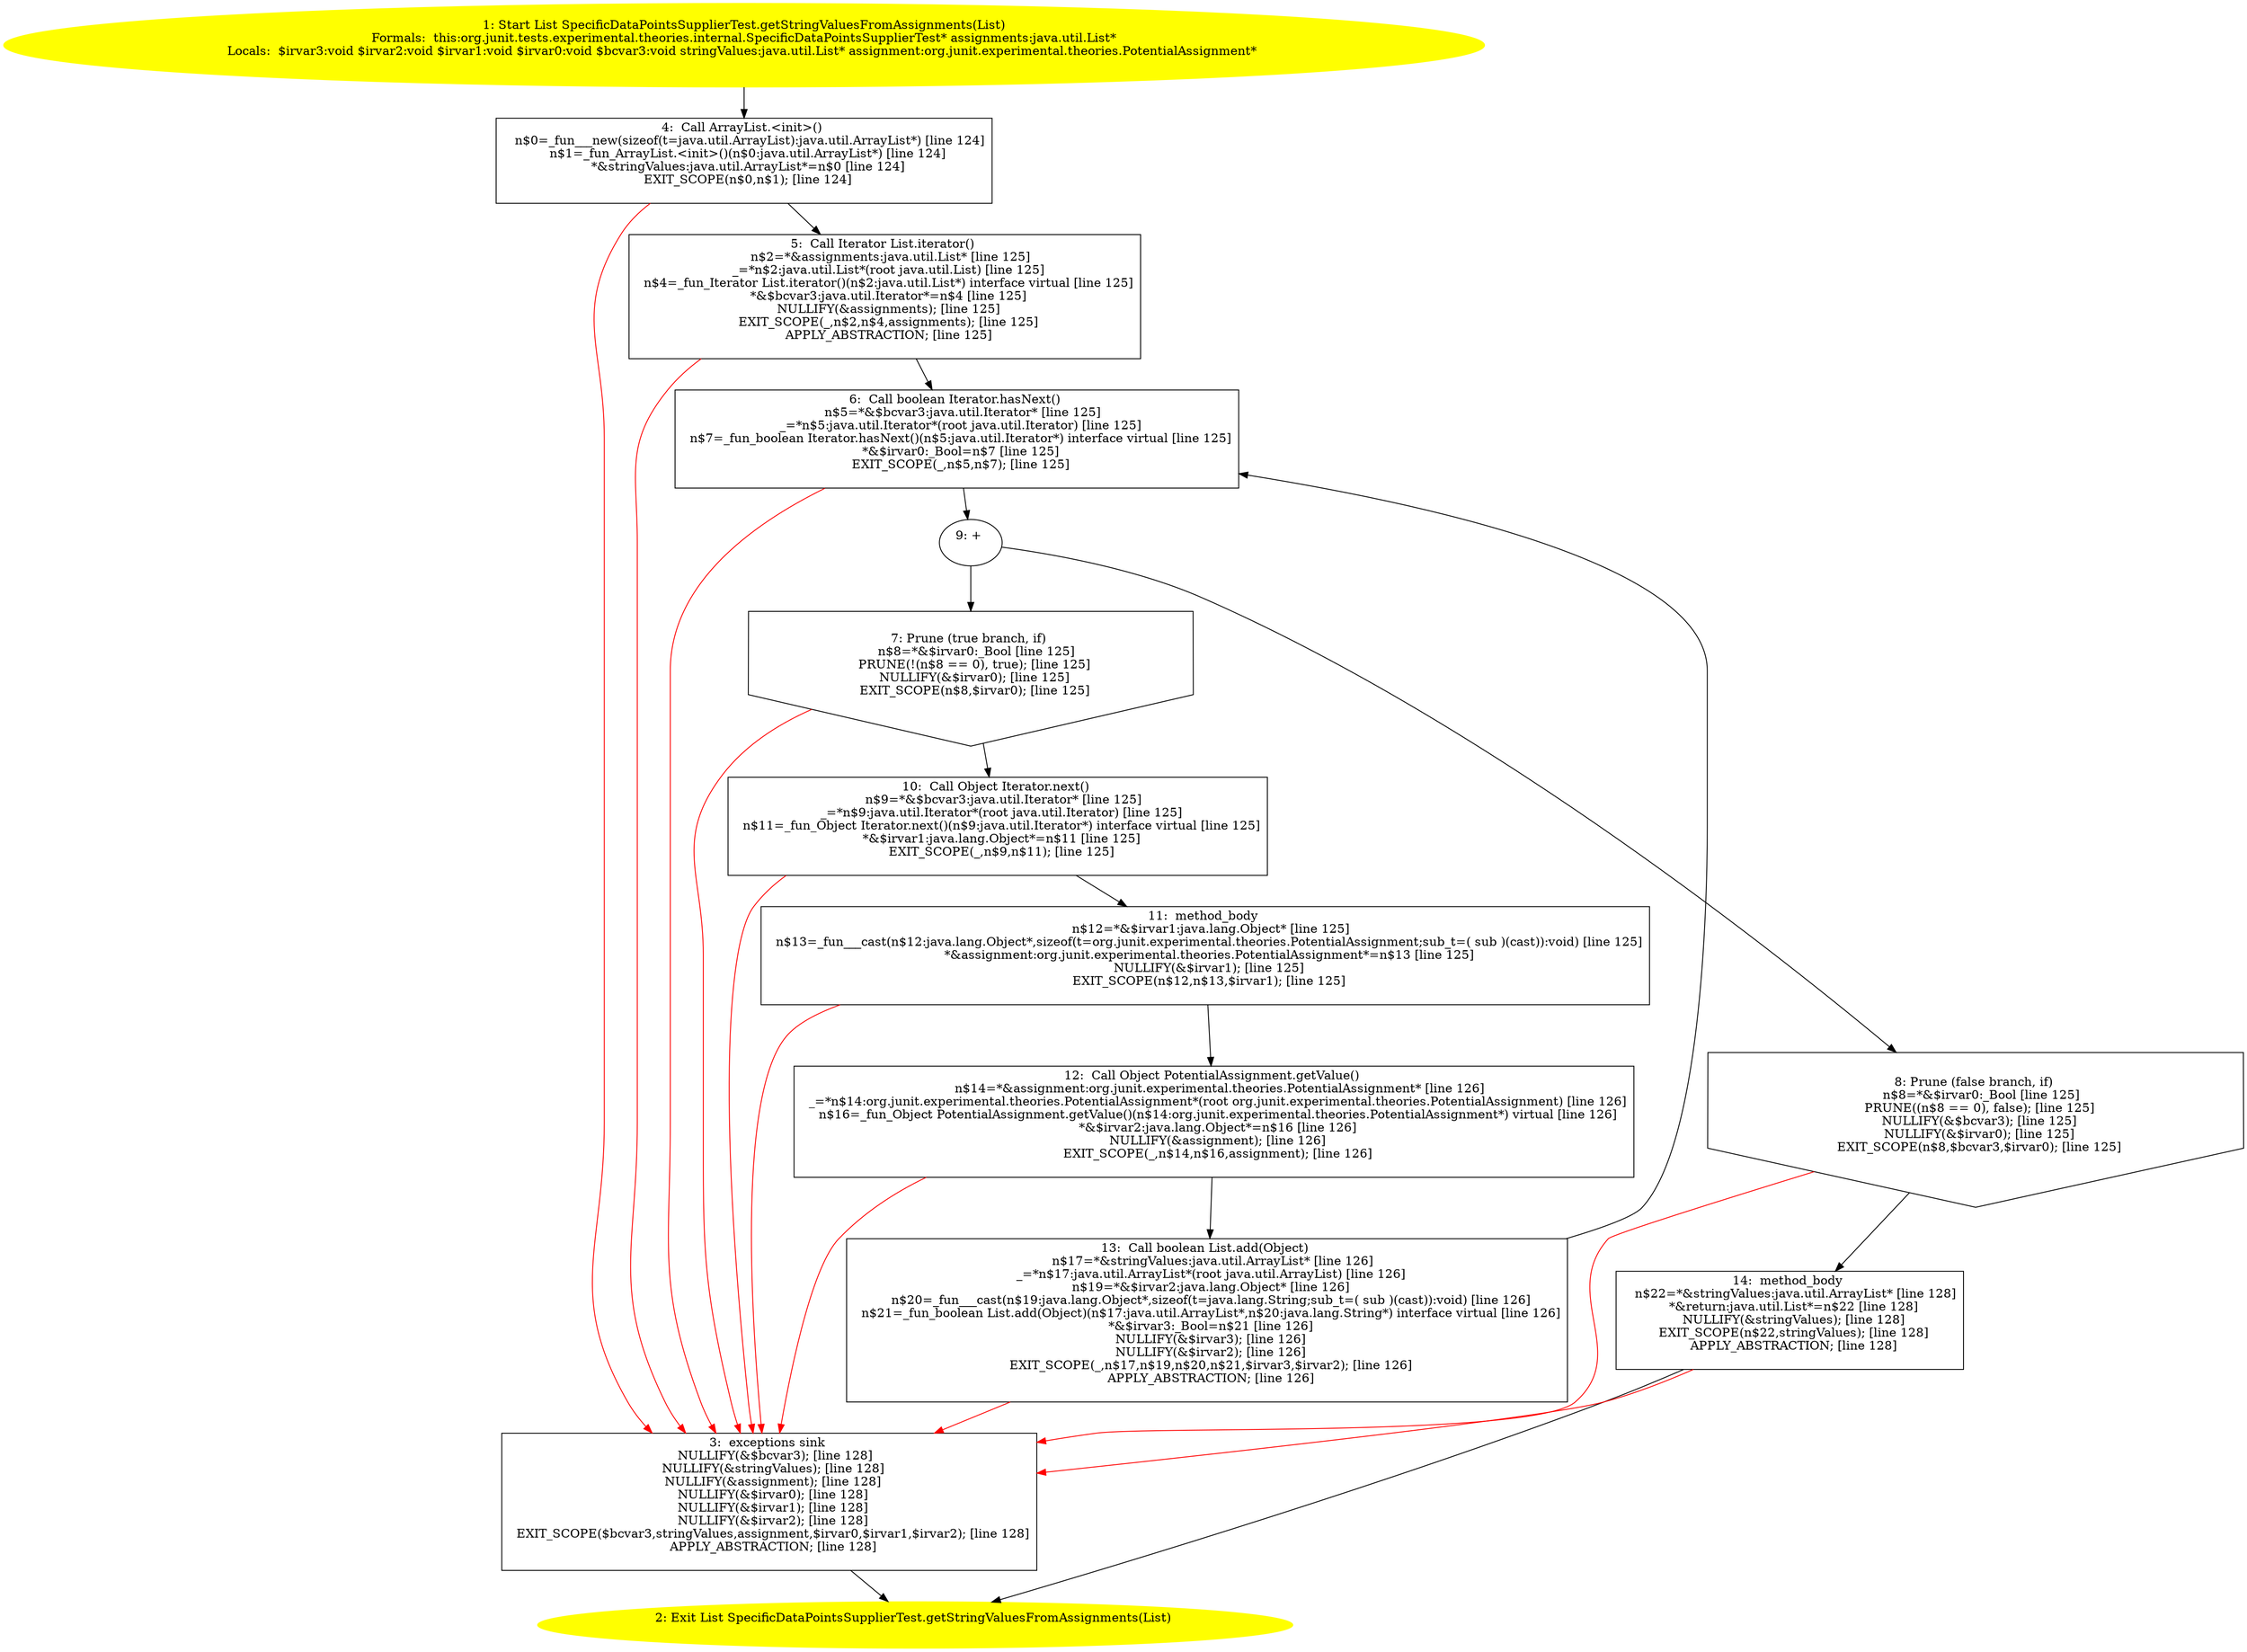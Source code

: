 /* @generated */
digraph cfg {
"org.junit.tests.experimental.theories.internal.SpecificDataPointsSupplierTest.getStringValuesFromAss.3bb1c795255065b24a98bccf975965e6_1" [label="1: Start List SpecificDataPointsSupplierTest.getStringValuesFromAssignments(List)\nFormals:  this:org.junit.tests.experimental.theories.internal.SpecificDataPointsSupplierTest* assignments:java.util.List*\nLocals:  $irvar3:void $irvar2:void $irvar1:void $irvar0:void $bcvar3:void stringValues:java.util.List* assignment:org.junit.experimental.theories.PotentialAssignment* \n  " color=yellow style=filled]
	

	 "org.junit.tests.experimental.theories.internal.SpecificDataPointsSupplierTest.getStringValuesFromAss.3bb1c795255065b24a98bccf975965e6_1" -> "org.junit.tests.experimental.theories.internal.SpecificDataPointsSupplierTest.getStringValuesFromAss.3bb1c795255065b24a98bccf975965e6_4" ;
"org.junit.tests.experimental.theories.internal.SpecificDataPointsSupplierTest.getStringValuesFromAss.3bb1c795255065b24a98bccf975965e6_2" [label="2: Exit List SpecificDataPointsSupplierTest.getStringValuesFromAssignments(List) \n  " color=yellow style=filled]
	

"org.junit.tests.experimental.theories.internal.SpecificDataPointsSupplierTest.getStringValuesFromAss.3bb1c795255065b24a98bccf975965e6_3" [label="3:  exceptions sink \n   NULLIFY(&$bcvar3); [line 128]\n  NULLIFY(&stringValues); [line 128]\n  NULLIFY(&assignment); [line 128]\n  NULLIFY(&$irvar0); [line 128]\n  NULLIFY(&$irvar1); [line 128]\n  NULLIFY(&$irvar2); [line 128]\n  EXIT_SCOPE($bcvar3,stringValues,assignment,$irvar0,$irvar1,$irvar2); [line 128]\n  APPLY_ABSTRACTION; [line 128]\n " shape="box"]
	

	 "org.junit.tests.experimental.theories.internal.SpecificDataPointsSupplierTest.getStringValuesFromAss.3bb1c795255065b24a98bccf975965e6_3" -> "org.junit.tests.experimental.theories.internal.SpecificDataPointsSupplierTest.getStringValuesFromAss.3bb1c795255065b24a98bccf975965e6_2" ;
"org.junit.tests.experimental.theories.internal.SpecificDataPointsSupplierTest.getStringValuesFromAss.3bb1c795255065b24a98bccf975965e6_4" [label="4:  Call ArrayList.<init>() \n   n$0=_fun___new(sizeof(t=java.util.ArrayList):java.util.ArrayList*) [line 124]\n  n$1=_fun_ArrayList.<init>()(n$0:java.util.ArrayList*) [line 124]\n  *&stringValues:java.util.ArrayList*=n$0 [line 124]\n  EXIT_SCOPE(n$0,n$1); [line 124]\n " shape="box"]
	

	 "org.junit.tests.experimental.theories.internal.SpecificDataPointsSupplierTest.getStringValuesFromAss.3bb1c795255065b24a98bccf975965e6_4" -> "org.junit.tests.experimental.theories.internal.SpecificDataPointsSupplierTest.getStringValuesFromAss.3bb1c795255065b24a98bccf975965e6_5" ;
	 "org.junit.tests.experimental.theories.internal.SpecificDataPointsSupplierTest.getStringValuesFromAss.3bb1c795255065b24a98bccf975965e6_4" -> "org.junit.tests.experimental.theories.internal.SpecificDataPointsSupplierTest.getStringValuesFromAss.3bb1c795255065b24a98bccf975965e6_3" [color="red" ];
"org.junit.tests.experimental.theories.internal.SpecificDataPointsSupplierTest.getStringValuesFromAss.3bb1c795255065b24a98bccf975965e6_5" [label="5:  Call Iterator List.iterator() \n   n$2=*&assignments:java.util.List* [line 125]\n  _=*n$2:java.util.List*(root java.util.List) [line 125]\n  n$4=_fun_Iterator List.iterator()(n$2:java.util.List*) interface virtual [line 125]\n  *&$bcvar3:java.util.Iterator*=n$4 [line 125]\n  NULLIFY(&assignments); [line 125]\n  EXIT_SCOPE(_,n$2,n$4,assignments); [line 125]\n  APPLY_ABSTRACTION; [line 125]\n " shape="box"]
	

	 "org.junit.tests.experimental.theories.internal.SpecificDataPointsSupplierTest.getStringValuesFromAss.3bb1c795255065b24a98bccf975965e6_5" -> "org.junit.tests.experimental.theories.internal.SpecificDataPointsSupplierTest.getStringValuesFromAss.3bb1c795255065b24a98bccf975965e6_6" ;
	 "org.junit.tests.experimental.theories.internal.SpecificDataPointsSupplierTest.getStringValuesFromAss.3bb1c795255065b24a98bccf975965e6_5" -> "org.junit.tests.experimental.theories.internal.SpecificDataPointsSupplierTest.getStringValuesFromAss.3bb1c795255065b24a98bccf975965e6_3" [color="red" ];
"org.junit.tests.experimental.theories.internal.SpecificDataPointsSupplierTest.getStringValuesFromAss.3bb1c795255065b24a98bccf975965e6_6" [label="6:  Call boolean Iterator.hasNext() \n   n$5=*&$bcvar3:java.util.Iterator* [line 125]\n  _=*n$5:java.util.Iterator*(root java.util.Iterator) [line 125]\n  n$7=_fun_boolean Iterator.hasNext()(n$5:java.util.Iterator*) interface virtual [line 125]\n  *&$irvar0:_Bool=n$7 [line 125]\n  EXIT_SCOPE(_,n$5,n$7); [line 125]\n " shape="box"]
	

	 "org.junit.tests.experimental.theories.internal.SpecificDataPointsSupplierTest.getStringValuesFromAss.3bb1c795255065b24a98bccf975965e6_6" -> "org.junit.tests.experimental.theories.internal.SpecificDataPointsSupplierTest.getStringValuesFromAss.3bb1c795255065b24a98bccf975965e6_9" ;
	 "org.junit.tests.experimental.theories.internal.SpecificDataPointsSupplierTest.getStringValuesFromAss.3bb1c795255065b24a98bccf975965e6_6" -> "org.junit.tests.experimental.theories.internal.SpecificDataPointsSupplierTest.getStringValuesFromAss.3bb1c795255065b24a98bccf975965e6_3" [color="red" ];
"org.junit.tests.experimental.theories.internal.SpecificDataPointsSupplierTest.getStringValuesFromAss.3bb1c795255065b24a98bccf975965e6_7" [label="7: Prune (true branch, if) \n   n$8=*&$irvar0:_Bool [line 125]\n  PRUNE(!(n$8 == 0), true); [line 125]\n  NULLIFY(&$irvar0); [line 125]\n  EXIT_SCOPE(n$8,$irvar0); [line 125]\n " shape="invhouse"]
	

	 "org.junit.tests.experimental.theories.internal.SpecificDataPointsSupplierTest.getStringValuesFromAss.3bb1c795255065b24a98bccf975965e6_7" -> "org.junit.tests.experimental.theories.internal.SpecificDataPointsSupplierTest.getStringValuesFromAss.3bb1c795255065b24a98bccf975965e6_10" ;
	 "org.junit.tests.experimental.theories.internal.SpecificDataPointsSupplierTest.getStringValuesFromAss.3bb1c795255065b24a98bccf975965e6_7" -> "org.junit.tests.experimental.theories.internal.SpecificDataPointsSupplierTest.getStringValuesFromAss.3bb1c795255065b24a98bccf975965e6_3" [color="red" ];
"org.junit.tests.experimental.theories.internal.SpecificDataPointsSupplierTest.getStringValuesFromAss.3bb1c795255065b24a98bccf975965e6_8" [label="8: Prune (false branch, if) \n   n$8=*&$irvar0:_Bool [line 125]\n  PRUNE((n$8 == 0), false); [line 125]\n  NULLIFY(&$bcvar3); [line 125]\n  NULLIFY(&$irvar0); [line 125]\n  EXIT_SCOPE(n$8,$bcvar3,$irvar0); [line 125]\n " shape="invhouse"]
	

	 "org.junit.tests.experimental.theories.internal.SpecificDataPointsSupplierTest.getStringValuesFromAss.3bb1c795255065b24a98bccf975965e6_8" -> "org.junit.tests.experimental.theories.internal.SpecificDataPointsSupplierTest.getStringValuesFromAss.3bb1c795255065b24a98bccf975965e6_14" ;
	 "org.junit.tests.experimental.theories.internal.SpecificDataPointsSupplierTest.getStringValuesFromAss.3bb1c795255065b24a98bccf975965e6_8" -> "org.junit.tests.experimental.theories.internal.SpecificDataPointsSupplierTest.getStringValuesFromAss.3bb1c795255065b24a98bccf975965e6_3" [color="red" ];
"org.junit.tests.experimental.theories.internal.SpecificDataPointsSupplierTest.getStringValuesFromAss.3bb1c795255065b24a98bccf975965e6_9" [label="9: + \n  " ]
	

	 "org.junit.tests.experimental.theories.internal.SpecificDataPointsSupplierTest.getStringValuesFromAss.3bb1c795255065b24a98bccf975965e6_9" -> "org.junit.tests.experimental.theories.internal.SpecificDataPointsSupplierTest.getStringValuesFromAss.3bb1c795255065b24a98bccf975965e6_7" ;
	 "org.junit.tests.experimental.theories.internal.SpecificDataPointsSupplierTest.getStringValuesFromAss.3bb1c795255065b24a98bccf975965e6_9" -> "org.junit.tests.experimental.theories.internal.SpecificDataPointsSupplierTest.getStringValuesFromAss.3bb1c795255065b24a98bccf975965e6_8" ;
"org.junit.tests.experimental.theories.internal.SpecificDataPointsSupplierTest.getStringValuesFromAss.3bb1c795255065b24a98bccf975965e6_10" [label="10:  Call Object Iterator.next() \n   n$9=*&$bcvar3:java.util.Iterator* [line 125]\n  _=*n$9:java.util.Iterator*(root java.util.Iterator) [line 125]\n  n$11=_fun_Object Iterator.next()(n$9:java.util.Iterator*) interface virtual [line 125]\n  *&$irvar1:java.lang.Object*=n$11 [line 125]\n  EXIT_SCOPE(_,n$9,n$11); [line 125]\n " shape="box"]
	

	 "org.junit.tests.experimental.theories.internal.SpecificDataPointsSupplierTest.getStringValuesFromAss.3bb1c795255065b24a98bccf975965e6_10" -> "org.junit.tests.experimental.theories.internal.SpecificDataPointsSupplierTest.getStringValuesFromAss.3bb1c795255065b24a98bccf975965e6_11" ;
	 "org.junit.tests.experimental.theories.internal.SpecificDataPointsSupplierTest.getStringValuesFromAss.3bb1c795255065b24a98bccf975965e6_10" -> "org.junit.tests.experimental.theories.internal.SpecificDataPointsSupplierTest.getStringValuesFromAss.3bb1c795255065b24a98bccf975965e6_3" [color="red" ];
"org.junit.tests.experimental.theories.internal.SpecificDataPointsSupplierTest.getStringValuesFromAss.3bb1c795255065b24a98bccf975965e6_11" [label="11:  method_body \n   n$12=*&$irvar1:java.lang.Object* [line 125]\n  n$13=_fun___cast(n$12:java.lang.Object*,sizeof(t=org.junit.experimental.theories.PotentialAssignment;sub_t=( sub )(cast)):void) [line 125]\n  *&assignment:org.junit.experimental.theories.PotentialAssignment*=n$13 [line 125]\n  NULLIFY(&$irvar1); [line 125]\n  EXIT_SCOPE(n$12,n$13,$irvar1); [line 125]\n " shape="box"]
	

	 "org.junit.tests.experimental.theories.internal.SpecificDataPointsSupplierTest.getStringValuesFromAss.3bb1c795255065b24a98bccf975965e6_11" -> "org.junit.tests.experimental.theories.internal.SpecificDataPointsSupplierTest.getStringValuesFromAss.3bb1c795255065b24a98bccf975965e6_12" ;
	 "org.junit.tests.experimental.theories.internal.SpecificDataPointsSupplierTest.getStringValuesFromAss.3bb1c795255065b24a98bccf975965e6_11" -> "org.junit.tests.experimental.theories.internal.SpecificDataPointsSupplierTest.getStringValuesFromAss.3bb1c795255065b24a98bccf975965e6_3" [color="red" ];
"org.junit.tests.experimental.theories.internal.SpecificDataPointsSupplierTest.getStringValuesFromAss.3bb1c795255065b24a98bccf975965e6_12" [label="12:  Call Object PotentialAssignment.getValue() \n   n$14=*&assignment:org.junit.experimental.theories.PotentialAssignment* [line 126]\n  _=*n$14:org.junit.experimental.theories.PotentialAssignment*(root org.junit.experimental.theories.PotentialAssignment) [line 126]\n  n$16=_fun_Object PotentialAssignment.getValue()(n$14:org.junit.experimental.theories.PotentialAssignment*) virtual [line 126]\n  *&$irvar2:java.lang.Object*=n$16 [line 126]\n  NULLIFY(&assignment); [line 126]\n  EXIT_SCOPE(_,n$14,n$16,assignment); [line 126]\n " shape="box"]
	

	 "org.junit.tests.experimental.theories.internal.SpecificDataPointsSupplierTest.getStringValuesFromAss.3bb1c795255065b24a98bccf975965e6_12" -> "org.junit.tests.experimental.theories.internal.SpecificDataPointsSupplierTest.getStringValuesFromAss.3bb1c795255065b24a98bccf975965e6_13" ;
	 "org.junit.tests.experimental.theories.internal.SpecificDataPointsSupplierTest.getStringValuesFromAss.3bb1c795255065b24a98bccf975965e6_12" -> "org.junit.tests.experimental.theories.internal.SpecificDataPointsSupplierTest.getStringValuesFromAss.3bb1c795255065b24a98bccf975965e6_3" [color="red" ];
"org.junit.tests.experimental.theories.internal.SpecificDataPointsSupplierTest.getStringValuesFromAss.3bb1c795255065b24a98bccf975965e6_13" [label="13:  Call boolean List.add(Object) \n   n$17=*&stringValues:java.util.ArrayList* [line 126]\n  _=*n$17:java.util.ArrayList*(root java.util.ArrayList) [line 126]\n  n$19=*&$irvar2:java.lang.Object* [line 126]\n  n$20=_fun___cast(n$19:java.lang.Object*,sizeof(t=java.lang.String;sub_t=( sub )(cast)):void) [line 126]\n  n$21=_fun_boolean List.add(Object)(n$17:java.util.ArrayList*,n$20:java.lang.String*) interface virtual [line 126]\n  *&$irvar3:_Bool=n$21 [line 126]\n  NULLIFY(&$irvar3); [line 126]\n  NULLIFY(&$irvar2); [line 126]\n  EXIT_SCOPE(_,n$17,n$19,n$20,n$21,$irvar3,$irvar2); [line 126]\n  APPLY_ABSTRACTION; [line 126]\n " shape="box"]
	

	 "org.junit.tests.experimental.theories.internal.SpecificDataPointsSupplierTest.getStringValuesFromAss.3bb1c795255065b24a98bccf975965e6_13" -> "org.junit.tests.experimental.theories.internal.SpecificDataPointsSupplierTest.getStringValuesFromAss.3bb1c795255065b24a98bccf975965e6_6" ;
	 "org.junit.tests.experimental.theories.internal.SpecificDataPointsSupplierTest.getStringValuesFromAss.3bb1c795255065b24a98bccf975965e6_13" -> "org.junit.tests.experimental.theories.internal.SpecificDataPointsSupplierTest.getStringValuesFromAss.3bb1c795255065b24a98bccf975965e6_3" [color="red" ];
"org.junit.tests.experimental.theories.internal.SpecificDataPointsSupplierTest.getStringValuesFromAss.3bb1c795255065b24a98bccf975965e6_14" [label="14:  method_body \n   n$22=*&stringValues:java.util.ArrayList* [line 128]\n  *&return:java.util.List*=n$22 [line 128]\n  NULLIFY(&stringValues); [line 128]\n  EXIT_SCOPE(n$22,stringValues); [line 128]\n  APPLY_ABSTRACTION; [line 128]\n " shape="box"]
	

	 "org.junit.tests.experimental.theories.internal.SpecificDataPointsSupplierTest.getStringValuesFromAss.3bb1c795255065b24a98bccf975965e6_14" -> "org.junit.tests.experimental.theories.internal.SpecificDataPointsSupplierTest.getStringValuesFromAss.3bb1c795255065b24a98bccf975965e6_2" ;
	 "org.junit.tests.experimental.theories.internal.SpecificDataPointsSupplierTest.getStringValuesFromAss.3bb1c795255065b24a98bccf975965e6_14" -> "org.junit.tests.experimental.theories.internal.SpecificDataPointsSupplierTest.getStringValuesFromAss.3bb1c795255065b24a98bccf975965e6_3" [color="red" ];
}
